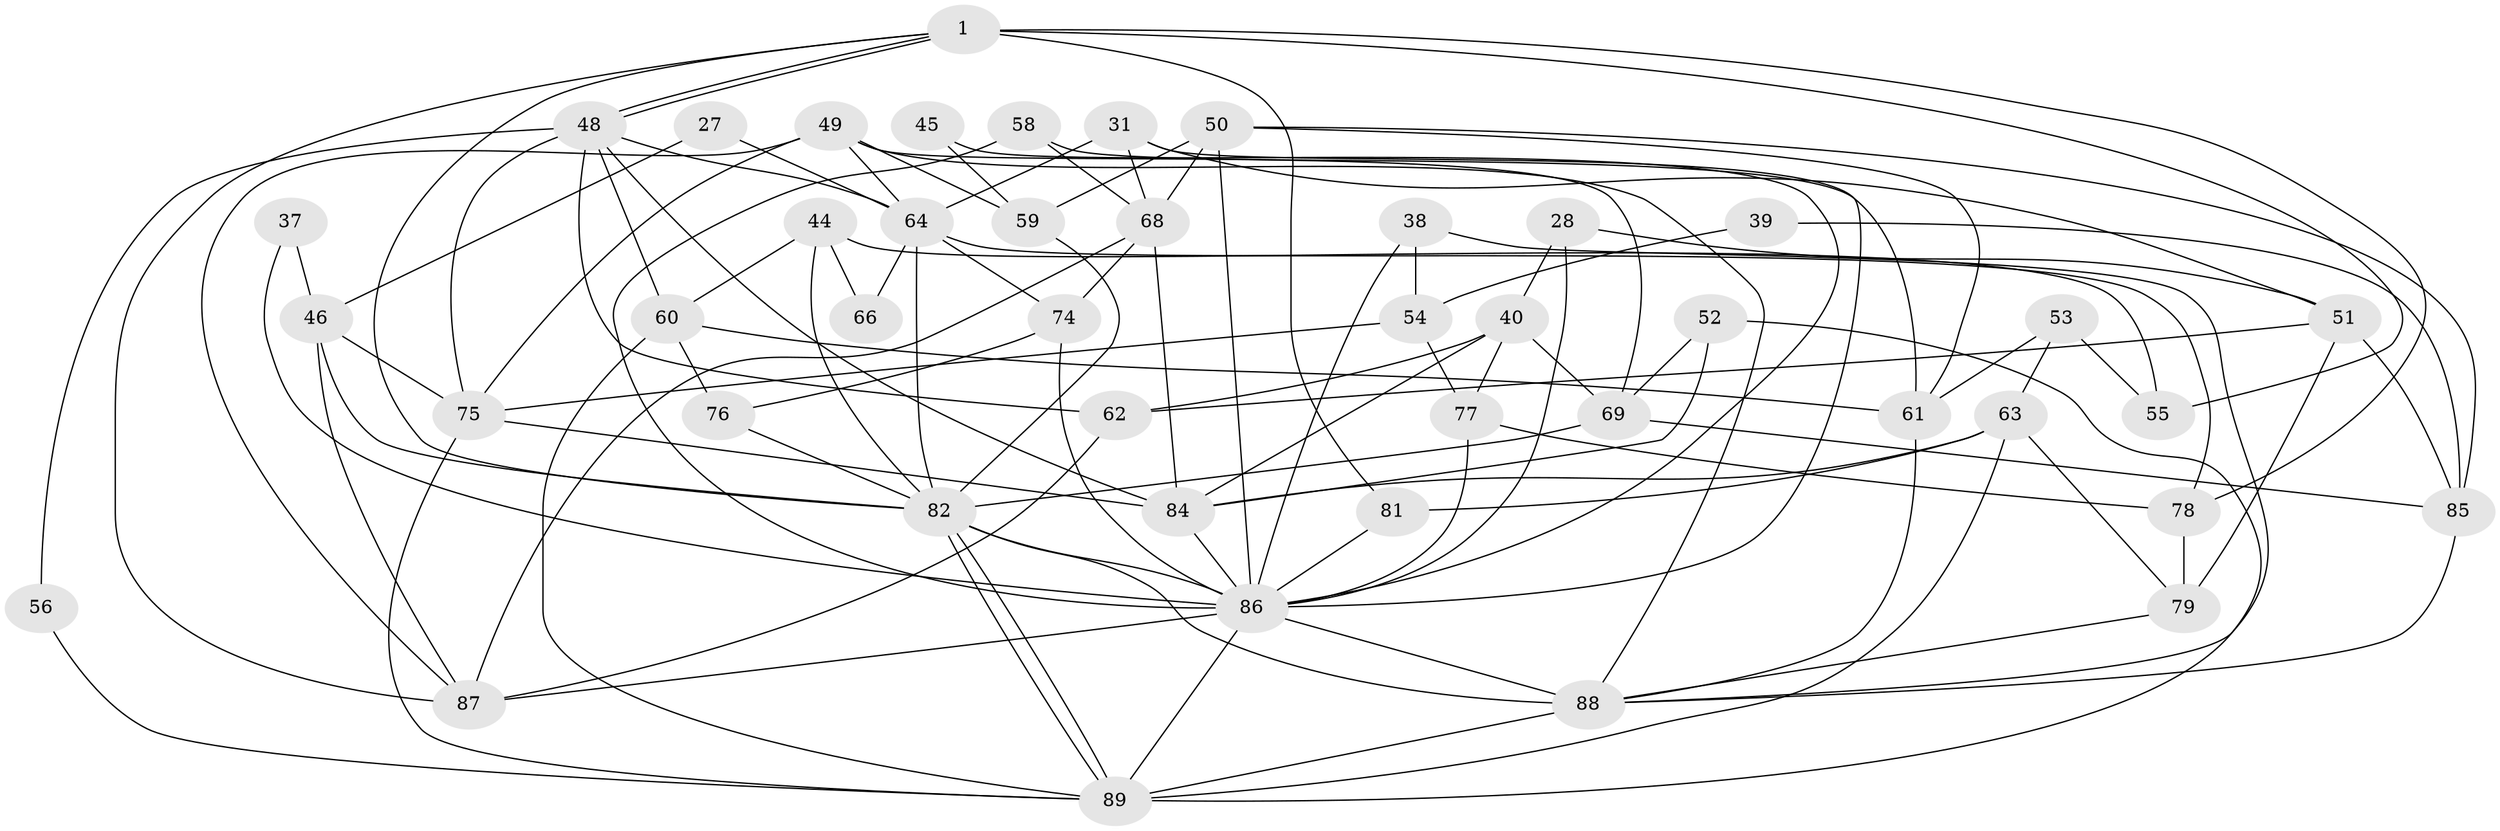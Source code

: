 // original degree distribution, {8: 0.0449438202247191, 4: 0.3146067415730337, 5: 0.1348314606741573, 3: 0.2696629213483146, 2: 0.1348314606741573, 6: 0.07865168539325842, 7: 0.02247191011235955}
// Generated by graph-tools (version 1.1) at 2025/51/03/09/25 04:51:42]
// undirected, 44 vertices, 107 edges
graph export_dot {
graph [start="1"]
  node [color=gray90,style=filled];
  1;
  27;
  28;
  31;
  37;
  38;
  39;
  40 [super="+25"];
  44;
  45;
  46 [super="+19"];
  48 [super="+30+35"];
  49 [super="+9+15"];
  50;
  51 [super="+34"];
  52 [super="+11"];
  53;
  54;
  55;
  56;
  58;
  59;
  60;
  61 [super="+16"];
  62 [super="+24"];
  63 [super="+47"];
  64 [super="+20"];
  66;
  68 [super="+3"];
  69 [super="+8+13"];
  74;
  75 [super="+33+70"];
  76;
  77 [super="+71"];
  78 [super="+73"];
  79;
  81 [super="+43"];
  82 [super="+23"];
  84 [super="+83+42+72"];
  85 [super="+12"];
  86 [super="+18+57+67"];
  87 [super="+21+80"];
  88 [super="+22+36+65"];
  89 [super="+41"];
  1 -- 48;
  1 -- 48;
  1 -- 78;
  1 -- 55;
  1 -- 81 [weight=2];
  1 -- 87;
  1 -- 82;
  27 -- 46;
  27 -- 64;
  28 -- 86;
  28 -- 51;
  28 -- 40;
  31 -- 68;
  31 -- 51;
  31 -- 64;
  31 -- 86;
  37 -- 46;
  37 -- 86;
  38 -- 54;
  38 -- 86;
  38 -- 88;
  39 -- 54;
  39 -- 85;
  40 -- 69;
  40 -- 62;
  40 -- 77;
  40 -- 84;
  44 -- 55;
  44 -- 60;
  44 -- 66;
  44 -- 82;
  45 -- 59;
  45 -- 86;
  46 -- 82;
  46 -- 75;
  46 -- 87;
  48 -- 56;
  48 -- 62 [weight=2];
  48 -- 64 [weight=2];
  48 -- 84 [weight=2];
  48 -- 75 [weight=2];
  48 -- 60;
  49 -- 64;
  49 -- 69 [weight=2];
  49 -- 59;
  49 -- 75;
  49 -- 88;
  49 -- 87;
  50 -- 59;
  50 -- 68 [weight=2];
  50 -- 85;
  50 -- 61;
  50 -- 86;
  51 -- 79 [weight=2];
  51 -- 85;
  51 -- 62;
  52 -- 69;
  52 -- 84;
  52 -- 89;
  53 -- 61;
  53 -- 63;
  53 -- 55;
  54 -- 77;
  54 -- 75;
  56 -- 89;
  58 -- 68;
  58 -- 61;
  58 -- 86;
  59 -- 82;
  60 -- 61;
  60 -- 76;
  60 -- 89;
  61 -- 88;
  62 -- 87;
  63 -- 81;
  63 -- 89 [weight=3];
  63 -- 79;
  63 -- 84;
  64 -- 74;
  64 -- 66;
  64 -- 78;
  64 -- 82;
  68 -- 84 [weight=2];
  68 -- 87;
  68 -- 74;
  69 -- 85;
  69 -- 82 [weight=3];
  74 -- 76;
  74 -- 86;
  75 -- 89 [weight=2];
  75 -- 84;
  76 -- 82 [weight=2];
  77 -- 86 [weight=2];
  77 -- 78 [weight=2];
  78 -- 79;
  79 -- 88;
  81 -- 86;
  82 -- 89 [weight=3];
  82 -- 89;
  82 -- 86 [weight=2];
  82 -- 88 [weight=2];
  84 -- 86 [weight=2];
  85 -- 88;
  86 -- 89;
  86 -- 87 [weight=2];
  86 -- 88;
  88 -- 89 [weight=2];
}
